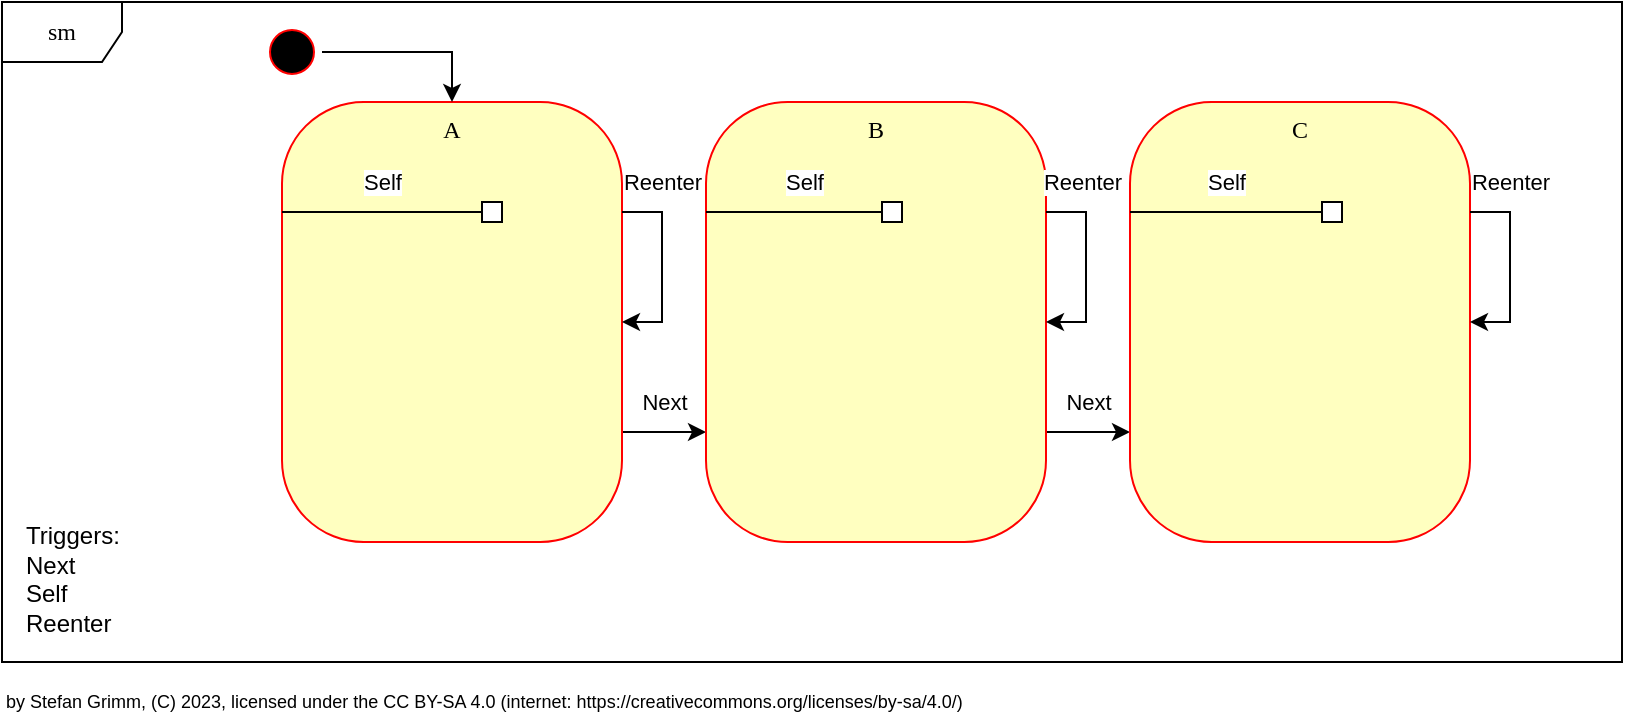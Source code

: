 <mxfile version="21.6.8" type="device">
  <diagram id="YKBjTKGMOBF2p5uhFZQw" name="Statemachine">
    <mxGraphModel dx="1000" dy="698" grid="1" gridSize="10" guides="1" tooltips="1" connect="1" arrows="1" fold="1" page="1" pageScale="1" pageWidth="850" pageHeight="1100" math="0" shadow="0">
      <root>
        <mxCell id="0" />
        <mxCell id="1" parent="0" />
        <mxCell id="twPTelytEAIwxnEzPvE8-1" value="sm" style="shape=umlFrame;whiteSpace=wrap;html=1;rounded=1;shadow=0;comic=0;labelBackgroundColor=none;strokeWidth=1;fontFamily=Verdana;fontSize=12;align=center;" parent="1" vertex="1">
          <mxGeometry x="30" y="30" width="810" height="330" as="geometry" />
        </mxCell>
        <mxCell id="_rrB8YRX0DrZ2EH2kqbe-18" value="Next" style="edgeStyle=orthogonalEdgeStyle;rounded=0;orthogonalLoop=1;jettySize=auto;html=1;entryX=0;entryY=0.75;entryDx=0;entryDy=0;exitX=1;exitY=0.75;exitDx=0;exitDy=0;" parent="1" source="twPTelytEAIwxnEzPvE8-2" target="_rrB8YRX0DrZ2EH2kqbe-9" edge="1">
          <mxGeometry y="15" relative="1" as="geometry">
            <mxPoint as="offset" />
          </mxGeometry>
        </mxCell>
        <mxCell id="twPTelytEAIwxnEzPvE8-2" value="A" style="rounded=1;whiteSpace=wrap;html=1;arcSize=24;fillColor=#ffffc0;strokeColor=#ff0000;shadow=0;comic=0;labelBackgroundColor=none;fontFamily=Verdana;fontSize=12;fontColor=#000000;align=center;verticalAlign=top;" parent="1" vertex="1">
          <mxGeometry x="170" y="80" width="170" height="220" as="geometry" />
        </mxCell>
        <mxCell id="twPTelytEAIwxnEzPvE8-8" style="edgeStyle=orthogonalEdgeStyle;rounded=0;orthogonalLoop=1;jettySize=auto;html=1;entryX=0.5;entryY=0;entryDx=0;entryDy=0;" parent="1" source="twPTelytEAIwxnEzPvE8-9" target="twPTelytEAIwxnEzPvE8-2" edge="1">
          <mxGeometry relative="1" as="geometry">
            <Array as="points">
              <mxPoint x="255" y="55" />
            </Array>
          </mxGeometry>
        </mxCell>
        <mxCell id="twPTelytEAIwxnEzPvE8-9" value="" style="ellipse;html=1;shape=startState;fillColor=#000000;strokeColor=#ff0000;rounded=1;shadow=0;comic=0;labelBackgroundColor=none;fontFamily=Verdana;fontSize=12;fontColor=#000000;align=center;direction=south;" parent="1" vertex="1">
          <mxGeometry x="160" y="40" width="30" height="30" as="geometry" />
        </mxCell>
        <mxCell id="8lL4V4ylc4chIpqy5Nob-13" value="Self" style="endArrow=none;html=1;rounded=0;exitX=0;exitY=0.5;exitDx=0;exitDy=0;entryX=0;entryY=0.25;entryDx=0;entryDy=0;" parent="1" source="8lL4V4ylc4chIpqy5Nob-14" target="twPTelytEAIwxnEzPvE8-2" edge="1">
          <mxGeometry y="-15" width="50" height="50" relative="1" as="geometry">
            <mxPoint x="360" y="230" as="sourcePoint" />
            <mxPoint x="410" y="320" as="targetPoint" />
            <Array as="points" />
            <mxPoint as="offset" />
          </mxGeometry>
        </mxCell>
        <mxCell id="_rrB8YRX0DrZ2EH2kqbe-5" value="Reenter" style="edgeStyle=orthogonalEdgeStyle;rounded=0;orthogonalLoop=1;jettySize=auto;html=1;exitX=1;exitY=0.25;exitDx=0;exitDy=0;entryX=1;entryY=0.5;entryDx=0;entryDy=0;" parent="1" source="twPTelytEAIwxnEzPvE8-2" target="twPTelytEAIwxnEzPvE8-2" edge="1">
          <mxGeometry x="-0.579" y="-15" relative="1" as="geometry">
            <mxPoint x="15" y="-15" as="offset" />
          </mxGeometry>
        </mxCell>
        <mxCell id="8lL4V4ylc4chIpqy5Nob-14" value="" style="whiteSpace=wrap;html=1;aspect=fixed;" parent="1" vertex="1">
          <mxGeometry x="270" y="130" width="10" height="10" as="geometry" />
        </mxCell>
        <mxCell id="_rrB8YRX0DrZ2EH2kqbe-17" value="Next" style="edgeStyle=orthogonalEdgeStyle;rounded=0;orthogonalLoop=1;jettySize=auto;html=1;exitX=1;exitY=0.75;exitDx=0;exitDy=0;entryX=0;entryY=0.75;entryDx=0;entryDy=0;" parent="1" source="_rrB8YRX0DrZ2EH2kqbe-9" target="_rrB8YRX0DrZ2EH2kqbe-13" edge="1">
          <mxGeometry y="15" relative="1" as="geometry">
            <mxPoint as="offset" />
          </mxGeometry>
        </mxCell>
        <mxCell id="_rrB8YRX0DrZ2EH2kqbe-9" value="B" style="rounded=1;whiteSpace=wrap;html=1;arcSize=24;fillColor=#ffffc0;strokeColor=#ff0000;shadow=0;comic=0;labelBackgroundColor=none;fontFamily=Verdana;fontSize=12;fontColor=#000000;align=center;verticalAlign=top;" parent="1" vertex="1">
          <mxGeometry x="382" y="80" width="170" height="220" as="geometry" />
        </mxCell>
        <mxCell id="_rrB8YRX0DrZ2EH2kqbe-10" value="Self" style="endArrow=none;html=1;rounded=0;exitX=0;exitY=0.5;exitDx=0;exitDy=0;entryX=0;entryY=0.25;entryDx=0;entryDy=0;" parent="1" source="_rrB8YRX0DrZ2EH2kqbe-12" target="_rrB8YRX0DrZ2EH2kqbe-9" edge="1">
          <mxGeometry x="-0.111" y="-15" width="50" height="50" relative="1" as="geometry">
            <mxPoint x="560" y="230" as="sourcePoint" />
            <mxPoint x="610" y="320" as="targetPoint" />
            <Array as="points" />
            <mxPoint as="offset" />
          </mxGeometry>
        </mxCell>
        <mxCell id="_rrB8YRX0DrZ2EH2kqbe-11" value="Reenter" style="edgeStyle=orthogonalEdgeStyle;rounded=0;orthogonalLoop=1;jettySize=auto;html=1;exitX=1;exitY=0.25;exitDx=0;exitDy=0;entryX=1;entryY=0.5;entryDx=0;entryDy=0;" parent="1" source="_rrB8YRX0DrZ2EH2kqbe-9" target="_rrB8YRX0DrZ2EH2kqbe-9" edge="1">
          <mxGeometry x="-0.621" y="15" relative="1" as="geometry">
            <mxPoint as="offset" />
          </mxGeometry>
        </mxCell>
        <mxCell id="_rrB8YRX0DrZ2EH2kqbe-12" value="" style="whiteSpace=wrap;html=1;aspect=fixed;" parent="1" vertex="1">
          <mxGeometry x="470" y="130" width="10" height="10" as="geometry" />
        </mxCell>
        <mxCell id="_rrB8YRX0DrZ2EH2kqbe-13" value="C" style="rounded=1;whiteSpace=wrap;html=1;arcSize=24;fillColor=#ffffc0;strokeColor=#ff0000;shadow=0;comic=0;labelBackgroundColor=none;fontFamily=Verdana;fontSize=12;fontColor=#000000;align=center;verticalAlign=top;" parent="1" vertex="1">
          <mxGeometry x="594" y="80" width="170" height="220" as="geometry" />
        </mxCell>
        <mxCell id="_rrB8YRX0DrZ2EH2kqbe-14" value="Self" style="endArrow=none;html=1;rounded=0;exitX=0;exitY=0.5;exitDx=0;exitDy=0;entryX=0;entryY=0.25;entryDx=0;entryDy=0;" parent="1" source="_rrB8YRX0DrZ2EH2kqbe-16" target="_rrB8YRX0DrZ2EH2kqbe-13" edge="1">
          <mxGeometry y="-15" width="50" height="50" relative="1" as="geometry">
            <mxPoint x="780" y="230" as="sourcePoint" />
            <mxPoint x="830" y="320" as="targetPoint" />
            <Array as="points" />
            <mxPoint as="offset" />
          </mxGeometry>
        </mxCell>
        <mxCell id="_rrB8YRX0DrZ2EH2kqbe-15" value="Reenter" style="edgeStyle=orthogonalEdgeStyle;rounded=0;orthogonalLoop=1;jettySize=auto;html=1;exitX=1;exitY=0.25;exitDx=0;exitDy=0;entryX=1;entryY=0.5;entryDx=0;entryDy=0;" parent="1" source="_rrB8YRX0DrZ2EH2kqbe-13" target="_rrB8YRX0DrZ2EH2kqbe-13" edge="1">
          <mxGeometry x="-0.579" y="-15" relative="1" as="geometry">
            <mxPoint x="15" y="-15" as="offset" />
          </mxGeometry>
        </mxCell>
        <mxCell id="_rrB8YRX0DrZ2EH2kqbe-16" value="" style="whiteSpace=wrap;html=1;aspect=fixed;" parent="1" vertex="1">
          <mxGeometry x="690" y="130" width="10" height="10" as="geometry" />
        </mxCell>
        <mxCell id="QMokryFTBzUSh5FWrxVi-1" value="by Stefan Grimm, (C) 2023, licensed under the CC BY-SA 4.0 (internet: https://creativecommons.org/licenses/by-sa/4.0/)" style="text;html=1;strokeColor=none;fillColor=none;align=left;verticalAlign=middle;whiteSpace=wrap;rounded=0;fontSize=9;" parent="1" vertex="1">
          <mxGeometry x="30" y="370" width="500" height="20" as="geometry" />
        </mxCell>
        <mxCell id="QMokryFTBzUSh5FWrxVi-2" value="Triggers:&lt;br&gt;Next&lt;br&gt;Self&lt;br&gt;Reenter" style="text;html=1;strokeColor=none;fillColor=none;align=left;verticalAlign=bottom;whiteSpace=wrap;rounded=0;" parent="1" vertex="1">
          <mxGeometry x="40" y="240" width="100" height="110" as="geometry" />
        </mxCell>
      </root>
    </mxGraphModel>
  </diagram>
</mxfile>
